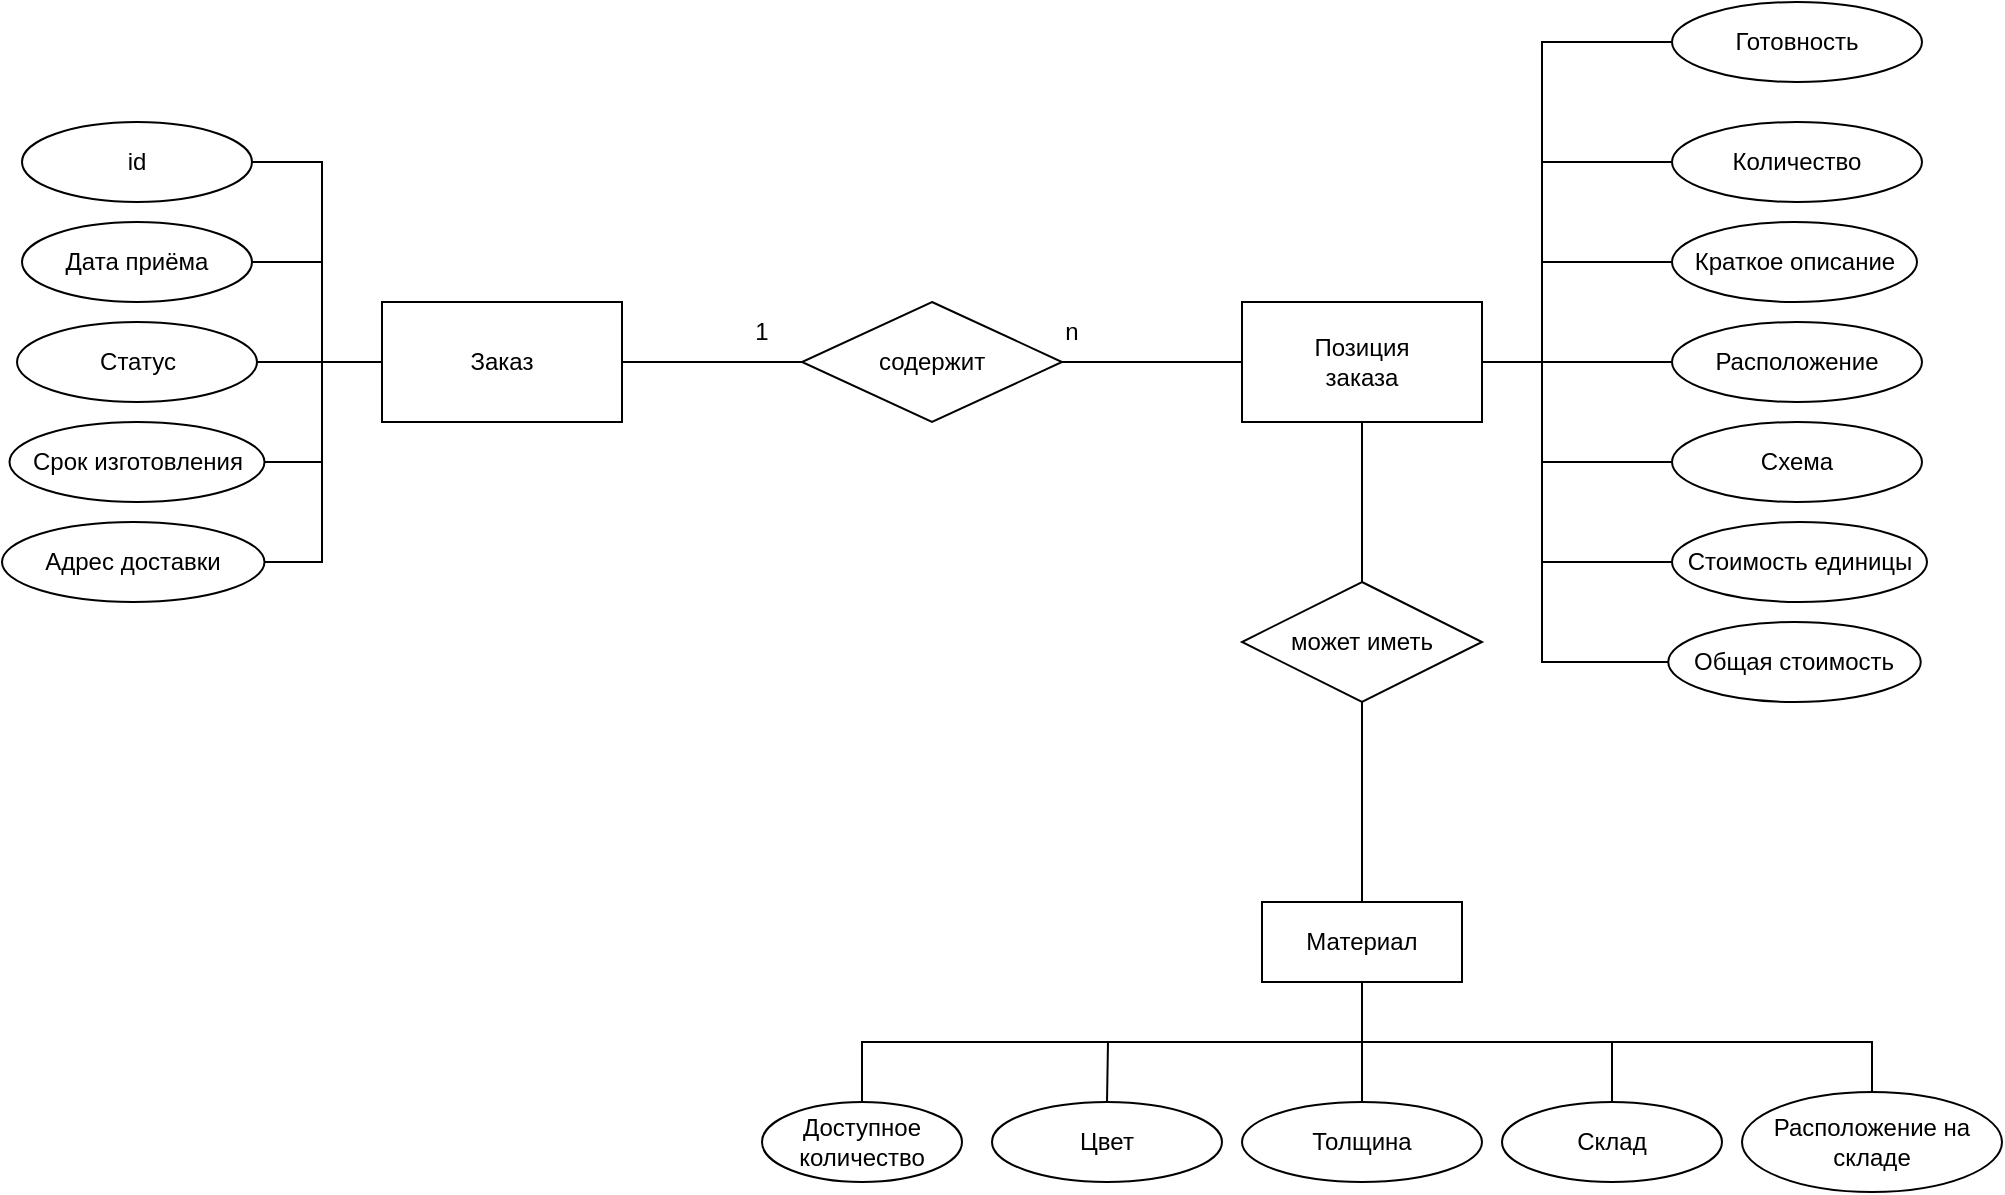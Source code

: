 <mxfile version="20.7.4" type="device"><diagram name="Page-1" id="e56a1550-8fbb-45ad-956c-1786394a9013"><mxGraphModel dx="1381" dy="808" grid="1" gridSize="10" guides="1" tooltips="1" connect="1" arrows="1" fold="1" page="1" pageScale="1" pageWidth="1100" pageHeight="850" background="none" math="0" shadow="0"><root><mxCell id="0"/><mxCell id="1" parent="0"/><mxCell id="eKBNlf8nSRkfcKwnLVwX-1" value="Заказ" style="rounded=0;whiteSpace=wrap;html=1;" parent="1" vertex="1"><mxGeometry x="200" y="200" width="120" height="60" as="geometry"/></mxCell><mxCell id="eKBNlf8nSRkfcKwnLVwX-2" value="Позиция&lt;br&gt;заказа" style="rounded=0;whiteSpace=wrap;html=1;" parent="1" vertex="1"><mxGeometry x="630" y="200" width="120" height="60" as="geometry"/></mxCell><mxCell id="eKBNlf8nSRkfcKwnLVwX-4" value="Цвет" style="ellipse;whiteSpace=wrap;html=1;" parent="1" vertex="1"><mxGeometry x="505" y="600" width="115" height="40" as="geometry"/></mxCell><mxCell id="eKBNlf8nSRkfcKwnLVwX-5" value="Толщина" style="ellipse;whiteSpace=wrap;html=1;" parent="1" vertex="1"><mxGeometry x="630" y="600" width="120" height="40" as="geometry"/></mxCell><mxCell id="eKBNlf8nSRkfcKwnLVwX-6" value="Схема" style="ellipse;whiteSpace=wrap;html=1;" parent="1" vertex="1"><mxGeometry x="845" y="260" width="125" height="40" as="geometry"/></mxCell><mxCell id="eKBNlf8nSRkfcKwnLVwX-8" value="содержит" style="rhombus;whiteSpace=wrap;html=1;" parent="1" vertex="1"><mxGeometry x="410" y="200" width="130" height="60" as="geometry"/></mxCell><mxCell id="eKBNlf8nSRkfcKwnLVwX-9" value="Расположение" style="ellipse;whiteSpace=wrap;html=1;align=center;" parent="1" vertex="1"><mxGeometry x="845" y="210" width="125" height="40" as="geometry"/></mxCell><mxCell id="eKBNlf8nSRkfcKwnLVwX-10" value="Краткое описание" style="ellipse;whiteSpace=wrap;html=1;" parent="1" vertex="1"><mxGeometry x="845" y="160" width="122.5" height="40" as="geometry"/></mxCell><mxCell id="eKBNlf8nSRkfcKwnLVwX-12" value="Готовность" style="ellipse;whiteSpace=wrap;html=1;align=center;" parent="1" vertex="1"><mxGeometry x="845" y="50" width="125" height="40" as="geometry"/></mxCell><mxCell id="eKBNlf8nSRkfcKwnLVwX-13" value="Количество" style="ellipse;whiteSpace=wrap;html=1;align=center;" parent="1" vertex="1"><mxGeometry x="845" y="110" width="125" height="40" as="geometry"/></mxCell><mxCell id="eKBNlf8nSRkfcKwnLVwX-14" value="Материал" style="whiteSpace=wrap;html=1;align=center;" parent="1" vertex="1"><mxGeometry x="640" y="500" width="100" height="40" as="geometry"/></mxCell><mxCell id="eKBNlf8nSRkfcKwnLVwX-15" value="Cтатус" style="ellipse;whiteSpace=wrap;html=1;align=center;" parent="1" vertex="1"><mxGeometry x="17.5" y="210" width="120" height="40" as="geometry"/></mxCell><mxCell id="eKBNlf8nSRkfcKwnLVwX-18" value="Дата приёма" style="ellipse;whiteSpace=wrap;html=1;align=center;" parent="1" vertex="1"><mxGeometry x="20" y="160" width="115" height="40" as="geometry"/></mxCell><mxCell id="eKBNlf8nSRkfcKwnLVwX-19" value="Срок изготовления" style="ellipse;whiteSpace=wrap;html=1;align=center;" parent="1" vertex="1"><mxGeometry x="13.75" y="260" width="127.5" height="40" as="geometry"/></mxCell><mxCell id="eKBNlf8nSRkfcKwnLVwX-20" value="Стоимость единицы" style="ellipse;whiteSpace=wrap;html=1;align=center;" parent="1" vertex="1"><mxGeometry x="845" y="310" width="127.5" height="40" as="geometry"/></mxCell><mxCell id="eKBNlf8nSRkfcKwnLVwX-21" value="Склад" style="ellipse;whiteSpace=wrap;html=1;align=center;" parent="1" vertex="1"><mxGeometry x="760" y="600" width="110" height="40" as="geometry"/></mxCell><mxCell id="eKBNlf8nSRkfcKwnLVwX-22" value="Доступное количество" style="ellipse;whiteSpace=wrap;html=1;align=center;" parent="1" vertex="1"><mxGeometry x="390" y="600" width="100" height="40" as="geometry"/></mxCell><mxCell id="eKBNlf8nSRkfcKwnLVwX-23" value="Адрес доставки" style="ellipse;whiteSpace=wrap;html=1;align=center;" parent="1" vertex="1"><mxGeometry x="10" y="310" width="131.25" height="40" as="geometry"/></mxCell><mxCell id="eKBNlf8nSRkfcKwnLVwX-24" value="может иметь" style="shape=rhombus;perimeter=rhombusPerimeter;whiteSpace=wrap;html=1;align=center;" parent="1" vertex="1"><mxGeometry x="630" y="340" width="120" height="60" as="geometry"/></mxCell><mxCell id="eKBNlf8nSRkfcKwnLVwX-26" value="" style="endArrow=none;html=1;rounded=0;entryX=0.5;entryY=1;entryDx=0;entryDy=0;exitX=0.5;exitY=0;exitDx=0;exitDy=0;" parent="1" source="eKBNlf8nSRkfcKwnLVwX-14" target="eKBNlf8nSRkfcKwnLVwX-24" edge="1"><mxGeometry width="50" height="50" relative="1" as="geometry"><mxPoint x="540" y="490" as="sourcePoint"/><mxPoint x="590" y="440" as="targetPoint"/></mxGeometry></mxCell><mxCell id="eKBNlf8nSRkfcKwnLVwX-27" value="" style="endArrow=none;html=1;rounded=0;entryX=0.5;entryY=1;entryDx=0;entryDy=0;exitX=0.5;exitY=0;exitDx=0;exitDy=0;" parent="1" source="eKBNlf8nSRkfcKwnLVwX-24" target="eKBNlf8nSRkfcKwnLVwX-2" edge="1"><mxGeometry width="50" height="50" relative="1" as="geometry"><mxPoint x="540" y="490" as="sourcePoint"/><mxPoint x="590" y="440" as="targetPoint"/></mxGeometry></mxCell><mxCell id="eKBNlf8nSRkfcKwnLVwX-28" value="" style="endArrow=none;html=1;rounded=0;exitX=1;exitY=0.5;exitDx=0;exitDy=0;entryX=0;entryY=0.5;entryDx=0;entryDy=0;" parent="1" source="eKBNlf8nSRkfcKwnLVwX-8" target="eKBNlf8nSRkfcKwnLVwX-2" edge="1"><mxGeometry width="50" height="50" relative="1" as="geometry"><mxPoint x="540" y="490" as="sourcePoint"/><mxPoint x="590" y="440" as="targetPoint"/></mxGeometry></mxCell><mxCell id="eKBNlf8nSRkfcKwnLVwX-29" value="" style="endArrow=none;html=1;rounded=0;exitX=1;exitY=0.5;exitDx=0;exitDy=0;entryX=0;entryY=0.5;entryDx=0;entryDy=0;" parent="1" source="eKBNlf8nSRkfcKwnLVwX-1" target="eKBNlf8nSRkfcKwnLVwX-8" edge="1"><mxGeometry width="50" height="50" relative="1" as="geometry"><mxPoint x="540" y="490" as="sourcePoint"/><mxPoint x="590" y="440" as="targetPoint"/></mxGeometry></mxCell><mxCell id="eKBNlf8nSRkfcKwnLVwX-30" value="1" style="text;html=1;strokeColor=none;fillColor=none;align=center;verticalAlign=middle;whiteSpace=wrap;rounded=0;" parent="1" vertex="1"><mxGeometry x="360" y="200" width="60" height="30" as="geometry"/></mxCell><mxCell id="eKBNlf8nSRkfcKwnLVwX-31" value="n" style="text;html=1;strokeColor=none;fillColor=none;align=center;verticalAlign=middle;whiteSpace=wrap;rounded=0;" parent="1" vertex="1"><mxGeometry x="515" y="200" width="60" height="30" as="geometry"/></mxCell><mxCell id="eKBNlf8nSRkfcKwnLVwX-32" value="id" style="ellipse;whiteSpace=wrap;html=1;align=center;" parent="1" vertex="1"><mxGeometry x="20" y="110" width="115" height="40" as="geometry"/></mxCell><mxCell id="9ZnYLKbiDU3SRpbWNu70-18" value="Общая стоимость" style="ellipse;whiteSpace=wrap;html=1;align=center;" vertex="1" parent="1"><mxGeometry x="843.13" y="360" width="126.25" height="40" as="geometry"/></mxCell><mxCell id="9ZnYLKbiDU3SRpbWNu70-19" value="Расположение на складе" style="ellipse;whiteSpace=wrap;html=1;" vertex="1" parent="1"><mxGeometry x="880" y="595" width="130" height="50" as="geometry"/></mxCell><mxCell id="9ZnYLKbiDU3SRpbWNu70-21" value="" style="endArrow=none;html=1;rounded=0;exitX=1;exitY=0.5;exitDx=0;exitDy=0;entryX=0;entryY=0.5;entryDx=0;entryDy=0;" edge="1" parent="1" source="eKBNlf8nSRkfcKwnLVwX-32" target="eKBNlf8nSRkfcKwnLVwX-1"><mxGeometry width="50" height="50" relative="1" as="geometry"><mxPoint x="40" y="370" as="sourcePoint"/><mxPoint x="90" y="320" as="targetPoint"/><Array as="points"><mxPoint x="170" y="130"/><mxPoint x="170" y="230"/></Array></mxGeometry></mxCell><mxCell id="9ZnYLKbiDU3SRpbWNu70-22" value="" style="endArrow=none;html=1;rounded=0;exitX=1;exitY=0.5;exitDx=0;exitDy=0;" edge="1" parent="1" source="eKBNlf8nSRkfcKwnLVwX-18"><mxGeometry width="50" height="50" relative="1" as="geometry"><mxPoint x="40" y="370" as="sourcePoint"/><mxPoint x="170" y="230" as="targetPoint"/><Array as="points"><mxPoint x="170" y="180"/></Array></mxGeometry></mxCell><mxCell id="9ZnYLKbiDU3SRpbWNu70-23" value="" style="endArrow=none;html=1;rounded=0;entryX=1;entryY=0.5;entryDx=0;entryDy=0;" edge="1" parent="1" target="eKBNlf8nSRkfcKwnLVwX-23"><mxGeometry width="50" height="50" relative="1" as="geometry"><mxPoint x="170" y="230" as="sourcePoint"/><mxPoint x="90" y="320" as="targetPoint"/><Array as="points"><mxPoint x="170" y="330"/></Array></mxGeometry></mxCell><mxCell id="9ZnYLKbiDU3SRpbWNu70-24" value="" style="endArrow=none;html=1;rounded=0;exitX=1;exitY=0.5;exitDx=0;exitDy=0;" edge="1" parent="1" source="eKBNlf8nSRkfcKwnLVwX-19"><mxGeometry width="50" height="50" relative="1" as="geometry"><mxPoint x="40" y="370" as="sourcePoint"/><mxPoint x="170" y="280" as="targetPoint"/></mxGeometry></mxCell><mxCell id="9ZnYLKbiDU3SRpbWNu70-25" value="" style="endArrow=none;html=1;rounded=0;exitX=1;exitY=0.5;exitDx=0;exitDy=0;" edge="1" parent="1" source="eKBNlf8nSRkfcKwnLVwX-15"><mxGeometry width="50" height="50" relative="1" as="geometry"><mxPoint x="40" y="370" as="sourcePoint"/><mxPoint x="170" y="230" as="targetPoint"/></mxGeometry></mxCell><mxCell id="9ZnYLKbiDU3SRpbWNu70-26" value="" style="endArrow=none;html=1;rounded=0;exitX=0;exitY=0.5;exitDx=0;exitDy=0;entryX=1;entryY=0.5;entryDx=0;entryDy=0;" edge="1" parent="1" source="eKBNlf8nSRkfcKwnLVwX-12" target="eKBNlf8nSRkfcKwnLVwX-2"><mxGeometry width="50" height="50" relative="1" as="geometry"><mxPoint x="610" y="370" as="sourcePoint"/><mxPoint x="660" y="320" as="targetPoint"/><Array as="points"><mxPoint x="780" y="70"/><mxPoint x="780" y="230"/></Array></mxGeometry></mxCell><mxCell id="9ZnYLKbiDU3SRpbWNu70-27" value="" style="endArrow=none;html=1;rounded=0;entryX=0;entryY=0.5;entryDx=0;entryDy=0;exitX=1;exitY=0.5;exitDx=0;exitDy=0;" edge="1" parent="1" source="eKBNlf8nSRkfcKwnLVwX-2" target="eKBNlf8nSRkfcKwnLVwX-9"><mxGeometry width="50" height="50" relative="1" as="geometry"><mxPoint x="610" y="370" as="sourcePoint"/><mxPoint x="660" y="320" as="targetPoint"/></mxGeometry></mxCell><mxCell id="9ZnYLKbiDU3SRpbWNu70-28" value="" style="endArrow=none;html=1;rounded=0;entryX=0;entryY=0.5;entryDx=0;entryDy=0;" edge="1" parent="1" target="9ZnYLKbiDU3SRpbWNu70-18"><mxGeometry width="50" height="50" relative="1" as="geometry"><mxPoint x="780" y="230" as="sourcePoint"/><mxPoint x="660" y="320" as="targetPoint"/><Array as="points"><mxPoint x="780" y="380"/></Array></mxGeometry></mxCell><mxCell id="9ZnYLKbiDU3SRpbWNu70-29" value="" style="endArrow=none;html=1;rounded=0;exitX=0;exitY=0.5;exitDx=0;exitDy=0;" edge="1" parent="1" source="eKBNlf8nSRkfcKwnLVwX-20"><mxGeometry width="50" height="50" relative="1" as="geometry"><mxPoint x="610" y="370" as="sourcePoint"/><mxPoint x="780" y="330" as="targetPoint"/></mxGeometry></mxCell><mxCell id="9ZnYLKbiDU3SRpbWNu70-30" value="" style="endArrow=none;html=1;rounded=0;entryX=0;entryY=0.5;entryDx=0;entryDy=0;" edge="1" parent="1" target="eKBNlf8nSRkfcKwnLVwX-6"><mxGeometry width="50" height="50" relative="1" as="geometry"><mxPoint x="780" y="280" as="sourcePoint"/><mxPoint x="660" y="320" as="targetPoint"/></mxGeometry></mxCell><mxCell id="9ZnYLKbiDU3SRpbWNu70-31" value="" style="endArrow=none;html=1;rounded=0;entryX=0;entryY=0.5;entryDx=0;entryDy=0;" edge="1" parent="1" target="eKBNlf8nSRkfcKwnLVwX-10"><mxGeometry width="50" height="50" relative="1" as="geometry"><mxPoint x="780" y="180" as="sourcePoint"/><mxPoint x="660" y="320" as="targetPoint"/></mxGeometry></mxCell><mxCell id="9ZnYLKbiDU3SRpbWNu70-32" value="" style="endArrow=none;html=1;rounded=0;exitX=0;exitY=0.5;exitDx=0;exitDy=0;" edge="1" parent="1" source="eKBNlf8nSRkfcKwnLVwX-13"><mxGeometry width="50" height="50" relative="1" as="geometry"><mxPoint x="610" y="370" as="sourcePoint"/><mxPoint x="780" y="130" as="targetPoint"/></mxGeometry></mxCell><mxCell id="9ZnYLKbiDU3SRpbWNu70-33" value="" style="endArrow=none;html=1;rounded=0;exitX=0.5;exitY=1;exitDx=0;exitDy=0;entryX=0.5;entryY=0;entryDx=0;entryDy=0;" edge="1" parent="1" source="eKBNlf8nSRkfcKwnLVwX-14" target="eKBNlf8nSRkfcKwnLVwX-5"><mxGeometry width="50" height="50" relative="1" as="geometry"><mxPoint x="610" y="480" as="sourcePoint"/><mxPoint x="660" y="430" as="targetPoint"/></mxGeometry></mxCell><mxCell id="9ZnYLKbiDU3SRpbWNu70-34" value="" style="endArrow=none;html=1;rounded=0;exitX=0.5;exitY=0;exitDx=0;exitDy=0;" edge="1" parent="1" source="eKBNlf8nSRkfcKwnLVwX-22"><mxGeometry width="50" height="50" relative="1" as="geometry"><mxPoint x="610" y="480" as="sourcePoint"/><mxPoint x="690" y="570" as="targetPoint"/><Array as="points"><mxPoint x="440" y="570"/></Array></mxGeometry></mxCell><mxCell id="9ZnYLKbiDU3SRpbWNu70-35" value="" style="endArrow=none;html=1;rounded=0;entryX=0.5;entryY=0;entryDx=0;entryDy=0;" edge="1" parent="1" target="eKBNlf8nSRkfcKwnLVwX-4"><mxGeometry width="50" height="50" relative="1" as="geometry"><mxPoint x="563" y="570" as="sourcePoint"/><mxPoint x="660" y="430" as="targetPoint"/></mxGeometry></mxCell><mxCell id="9ZnYLKbiDU3SRpbWNu70-36" value="" style="endArrow=none;html=1;rounded=0;entryX=0.5;entryY=0;entryDx=0;entryDy=0;" edge="1" parent="1" target="9ZnYLKbiDU3SRpbWNu70-19"><mxGeometry width="50" height="50" relative="1" as="geometry"><mxPoint x="690" y="570" as="sourcePoint"/><mxPoint x="660" y="430" as="targetPoint"/><Array as="points"><mxPoint x="945" y="570"/></Array></mxGeometry></mxCell><mxCell id="9ZnYLKbiDU3SRpbWNu70-37" value="" style="endArrow=none;html=1;rounded=0;exitX=0.5;exitY=0;exitDx=0;exitDy=0;" edge="1" parent="1" source="eKBNlf8nSRkfcKwnLVwX-21"><mxGeometry width="50" height="50" relative="1" as="geometry"><mxPoint x="610" y="480" as="sourcePoint"/><mxPoint x="815" y="570" as="targetPoint"/></mxGeometry></mxCell></root></mxGraphModel></diagram></mxfile>